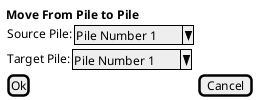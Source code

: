 @startsalt

{
<b>Move From Pile to Pile
   { Source Pile: | ^Pile Number 1^ }
   { Target Pile: | ^Pile Number 1^ }
     [Ok]|[Cancel]
}
@endsalt
